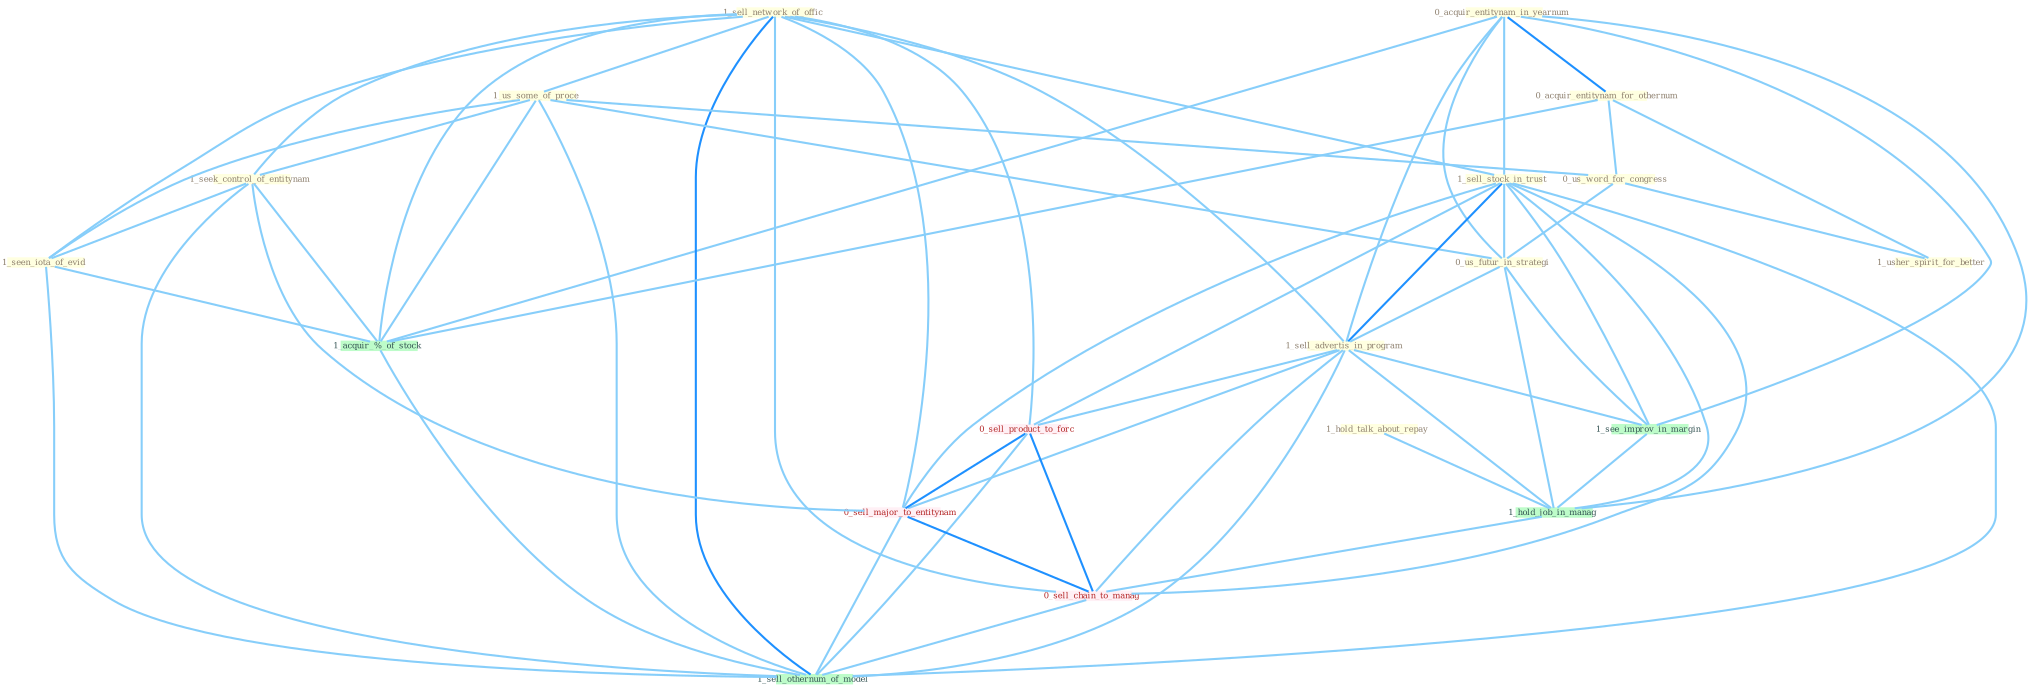 Graph G{ 
    node
    [shape=polygon,style=filled,width=.5,height=.06,color="#BDFCC9",fixedsize=true,fontsize=4,
    fontcolor="#2f4f4f"];
    {node
    [color="#ffffe0", fontcolor="#8b7d6b"] "0_acquir_entitynam_in_yearnum " "1_sell_network_of_offic " "0_acquir_entitynam_for_othernum " "1_us_some_of_proce " "1_hold_talk_about_repay " "1_seek_control_of_entitynam " "1_sell_stock_in_trust " "0_us_word_for_congress " "0_us_futur_in_strategi " "1_seen_iota_of_evid " "1_sell_advertis_in_program " "1_usher_spirit_for_better "}
{node [color="#fff0f5", fontcolor="#b22222"] "0_sell_product_to_forc " "0_sell_major_to_entitynam " "0_sell_chain_to_manag "}
edge [color="#B0E2FF"];

	"0_acquir_entitynam_in_yearnum " -- "0_acquir_entitynam_for_othernum " [w="2", color="#1e90ff" , len=0.8];
	"0_acquir_entitynam_in_yearnum " -- "1_sell_stock_in_trust " [w="1", color="#87cefa" ];
	"0_acquir_entitynam_in_yearnum " -- "0_us_futur_in_strategi " [w="1", color="#87cefa" ];
	"0_acquir_entitynam_in_yearnum " -- "1_sell_advertis_in_program " [w="1", color="#87cefa" ];
	"0_acquir_entitynam_in_yearnum " -- "1_see_improv_in_margin " [w="1", color="#87cefa" ];
	"0_acquir_entitynam_in_yearnum " -- "1_acquir_%_of_stock " [w="1", color="#87cefa" ];
	"0_acquir_entitynam_in_yearnum " -- "1_hold_job_in_manag " [w="1", color="#87cefa" ];
	"1_sell_network_of_offic " -- "1_us_some_of_proce " [w="1", color="#87cefa" ];
	"1_sell_network_of_offic " -- "1_seek_control_of_entitynam " [w="1", color="#87cefa" ];
	"1_sell_network_of_offic " -- "1_sell_stock_in_trust " [w="1", color="#87cefa" ];
	"1_sell_network_of_offic " -- "1_seen_iota_of_evid " [w="1", color="#87cefa" ];
	"1_sell_network_of_offic " -- "1_sell_advertis_in_program " [w="1", color="#87cefa" ];
	"1_sell_network_of_offic " -- "1_acquir_%_of_stock " [w="1", color="#87cefa" ];
	"1_sell_network_of_offic " -- "0_sell_product_to_forc " [w="1", color="#87cefa" ];
	"1_sell_network_of_offic " -- "0_sell_major_to_entitynam " [w="1", color="#87cefa" ];
	"1_sell_network_of_offic " -- "0_sell_chain_to_manag " [w="1", color="#87cefa" ];
	"1_sell_network_of_offic " -- "1_sell_othernum_of_model " [w="2", color="#1e90ff" , len=0.8];
	"0_acquir_entitynam_for_othernum " -- "0_us_word_for_congress " [w="1", color="#87cefa" ];
	"0_acquir_entitynam_for_othernum " -- "1_usher_spirit_for_better " [w="1", color="#87cefa" ];
	"0_acquir_entitynam_for_othernum " -- "1_acquir_%_of_stock " [w="1", color="#87cefa" ];
	"1_us_some_of_proce " -- "1_seek_control_of_entitynam " [w="1", color="#87cefa" ];
	"1_us_some_of_proce " -- "0_us_word_for_congress " [w="1", color="#87cefa" ];
	"1_us_some_of_proce " -- "0_us_futur_in_strategi " [w="1", color="#87cefa" ];
	"1_us_some_of_proce " -- "1_seen_iota_of_evid " [w="1", color="#87cefa" ];
	"1_us_some_of_proce " -- "1_acquir_%_of_stock " [w="1", color="#87cefa" ];
	"1_us_some_of_proce " -- "1_sell_othernum_of_model " [w="1", color="#87cefa" ];
	"1_hold_talk_about_repay " -- "1_hold_job_in_manag " [w="1", color="#87cefa" ];
	"1_seek_control_of_entitynam " -- "1_seen_iota_of_evid " [w="1", color="#87cefa" ];
	"1_seek_control_of_entitynam " -- "1_acquir_%_of_stock " [w="1", color="#87cefa" ];
	"1_seek_control_of_entitynam " -- "0_sell_major_to_entitynam " [w="1", color="#87cefa" ];
	"1_seek_control_of_entitynam " -- "1_sell_othernum_of_model " [w="1", color="#87cefa" ];
	"1_sell_stock_in_trust " -- "0_us_futur_in_strategi " [w="1", color="#87cefa" ];
	"1_sell_stock_in_trust " -- "1_sell_advertis_in_program " [w="2", color="#1e90ff" , len=0.8];
	"1_sell_stock_in_trust " -- "1_see_improv_in_margin " [w="1", color="#87cefa" ];
	"1_sell_stock_in_trust " -- "1_hold_job_in_manag " [w="1", color="#87cefa" ];
	"1_sell_stock_in_trust " -- "0_sell_product_to_forc " [w="1", color="#87cefa" ];
	"1_sell_stock_in_trust " -- "0_sell_major_to_entitynam " [w="1", color="#87cefa" ];
	"1_sell_stock_in_trust " -- "0_sell_chain_to_manag " [w="1", color="#87cefa" ];
	"1_sell_stock_in_trust " -- "1_sell_othernum_of_model " [w="1", color="#87cefa" ];
	"0_us_word_for_congress " -- "0_us_futur_in_strategi " [w="1", color="#87cefa" ];
	"0_us_word_for_congress " -- "1_usher_spirit_for_better " [w="1", color="#87cefa" ];
	"0_us_futur_in_strategi " -- "1_sell_advertis_in_program " [w="1", color="#87cefa" ];
	"0_us_futur_in_strategi " -- "1_see_improv_in_margin " [w="1", color="#87cefa" ];
	"0_us_futur_in_strategi " -- "1_hold_job_in_manag " [w="1", color="#87cefa" ];
	"1_seen_iota_of_evid " -- "1_acquir_%_of_stock " [w="1", color="#87cefa" ];
	"1_seen_iota_of_evid " -- "1_sell_othernum_of_model " [w="1", color="#87cefa" ];
	"1_sell_advertis_in_program " -- "1_see_improv_in_margin " [w="1", color="#87cefa" ];
	"1_sell_advertis_in_program " -- "1_hold_job_in_manag " [w="1", color="#87cefa" ];
	"1_sell_advertis_in_program " -- "0_sell_product_to_forc " [w="1", color="#87cefa" ];
	"1_sell_advertis_in_program " -- "0_sell_major_to_entitynam " [w="1", color="#87cefa" ];
	"1_sell_advertis_in_program " -- "0_sell_chain_to_manag " [w="1", color="#87cefa" ];
	"1_sell_advertis_in_program " -- "1_sell_othernum_of_model " [w="1", color="#87cefa" ];
	"1_see_improv_in_margin " -- "1_hold_job_in_manag " [w="1", color="#87cefa" ];
	"1_acquir_%_of_stock " -- "1_sell_othernum_of_model " [w="1", color="#87cefa" ];
	"1_hold_job_in_manag " -- "0_sell_chain_to_manag " [w="1", color="#87cefa" ];
	"0_sell_product_to_forc " -- "0_sell_major_to_entitynam " [w="2", color="#1e90ff" , len=0.8];
	"0_sell_product_to_forc " -- "0_sell_chain_to_manag " [w="2", color="#1e90ff" , len=0.8];
	"0_sell_product_to_forc " -- "1_sell_othernum_of_model " [w="1", color="#87cefa" ];
	"0_sell_major_to_entitynam " -- "0_sell_chain_to_manag " [w="2", color="#1e90ff" , len=0.8];
	"0_sell_major_to_entitynam " -- "1_sell_othernum_of_model " [w="1", color="#87cefa" ];
	"0_sell_chain_to_manag " -- "1_sell_othernum_of_model " [w="1", color="#87cefa" ];
}